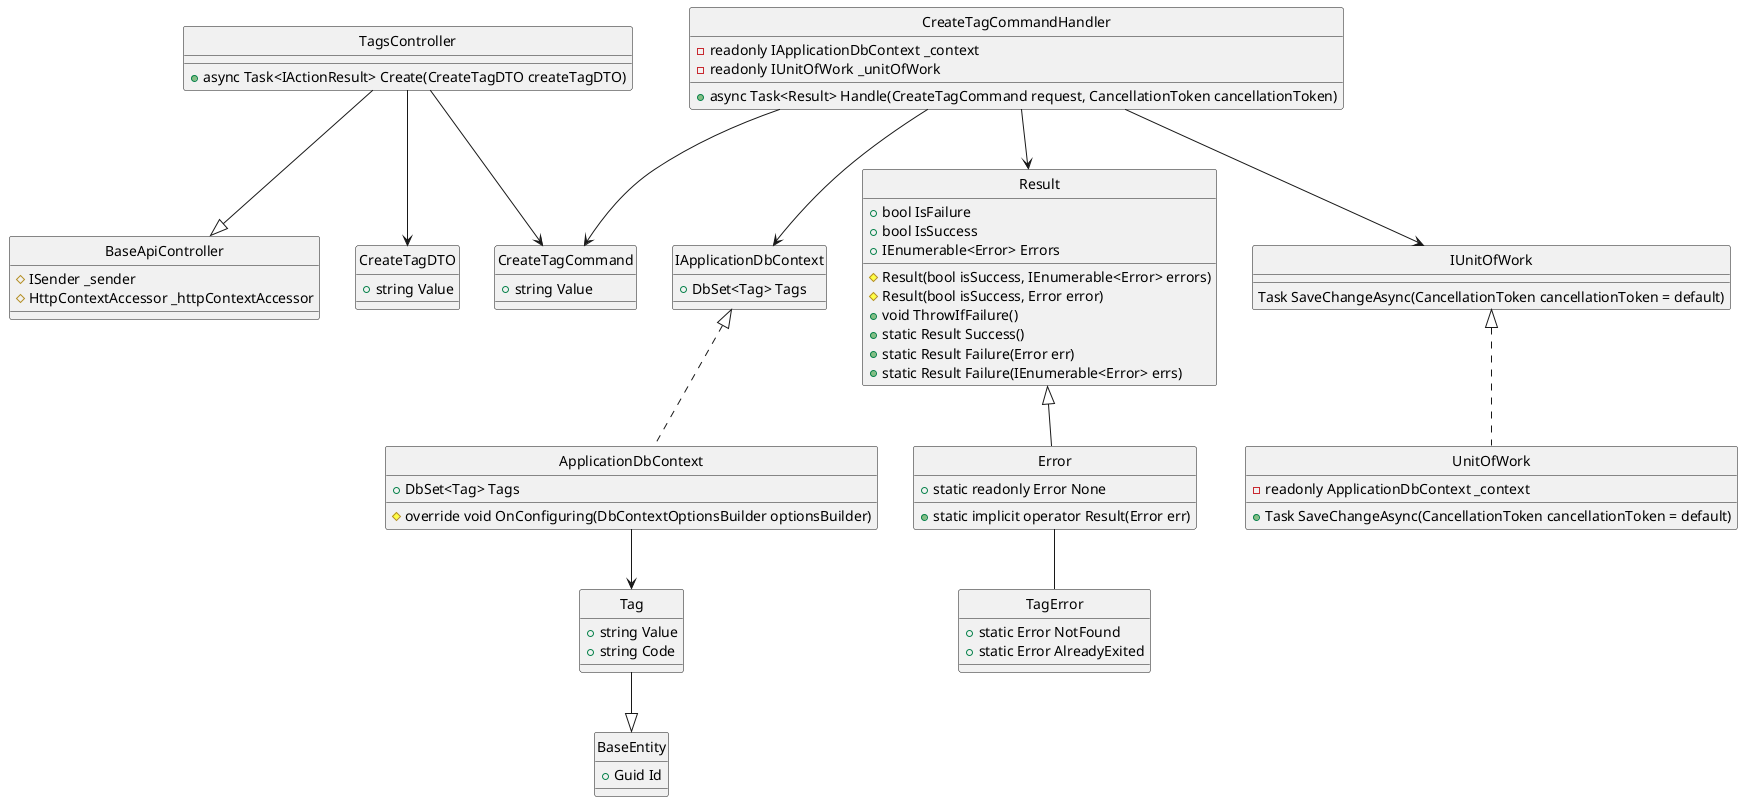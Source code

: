 @startuml 
hide circle

class BaseApiController {
    #ISender _sender
    #HttpContextAccessor _httpContextAccessor
}

class TagsController {
    +async Task<IActionResult> Create(CreateTagDTO createTagDTO)
}

class CreateTagCommand {
    +string Value
}

class CreateTagCommandHandler {
    -readonly IApplicationDbContext _context
    -readonly IUnitOfWork _unitOfWork
    +async Task<Result> Handle(CreateTagCommand request, CancellationToken cancellationToken)
}

class IApplicationDbContext {
    +DbSet<Tag> Tags
}

class ApplicationDbContext {
    +DbSet<Tag> Tags
    #override void OnConfiguring(DbContextOptionsBuilder optionsBuilder)
}

class Result {
    +bool IsFailure
    +bool IsSuccess
    +IEnumerable<Error> Errors
    #Result(bool isSuccess, IEnumerable<Error> errors)
    #Result(bool isSuccess, Error error)
    +void ThrowIfFailure()
    +static Result Success()
    +static Result Failure(Error err)
    +static Result Failure(IEnumerable<Error> errs)
}

class Error {
    +static readonly Error None
    +static implicit operator Result(Error err)
}

class IUnitOfWork {
    Task SaveChangeAsync(CancellationToken cancellationToken = default)
}

class UnitOfWork {
    -readonly ApplicationDbContext _context
    +Task SaveChangeAsync(CancellationToken cancellationToken = default)
}

class TagError {
    +static Error NotFound
    +static Error AlreadyExited
}

class CreateTagDTO {
    +string Value
}

class BaseEntity {
    +Guid Id
}

class Tag {
    +string Value
    +string Code
}

TagsController --|> BaseApiController
TagsController --> CreateTagCommand
TagsController --> CreateTagDTO
CreateTagCommandHandler --> CreateTagCommand
CreateTagCommandHandler --> Result
CreateTagCommandHandler --> IUnitOfWork
CreateTagCommandHandler --> IApplicationDbContext
IUnitOfWork <|.. UnitOfWork
IApplicationDbContext <|.. ApplicationDbContext
Result <|-- Error
Error -- TagError
ApplicationDbContext --> Tag
Tag --|> BaseEntity
@enduml